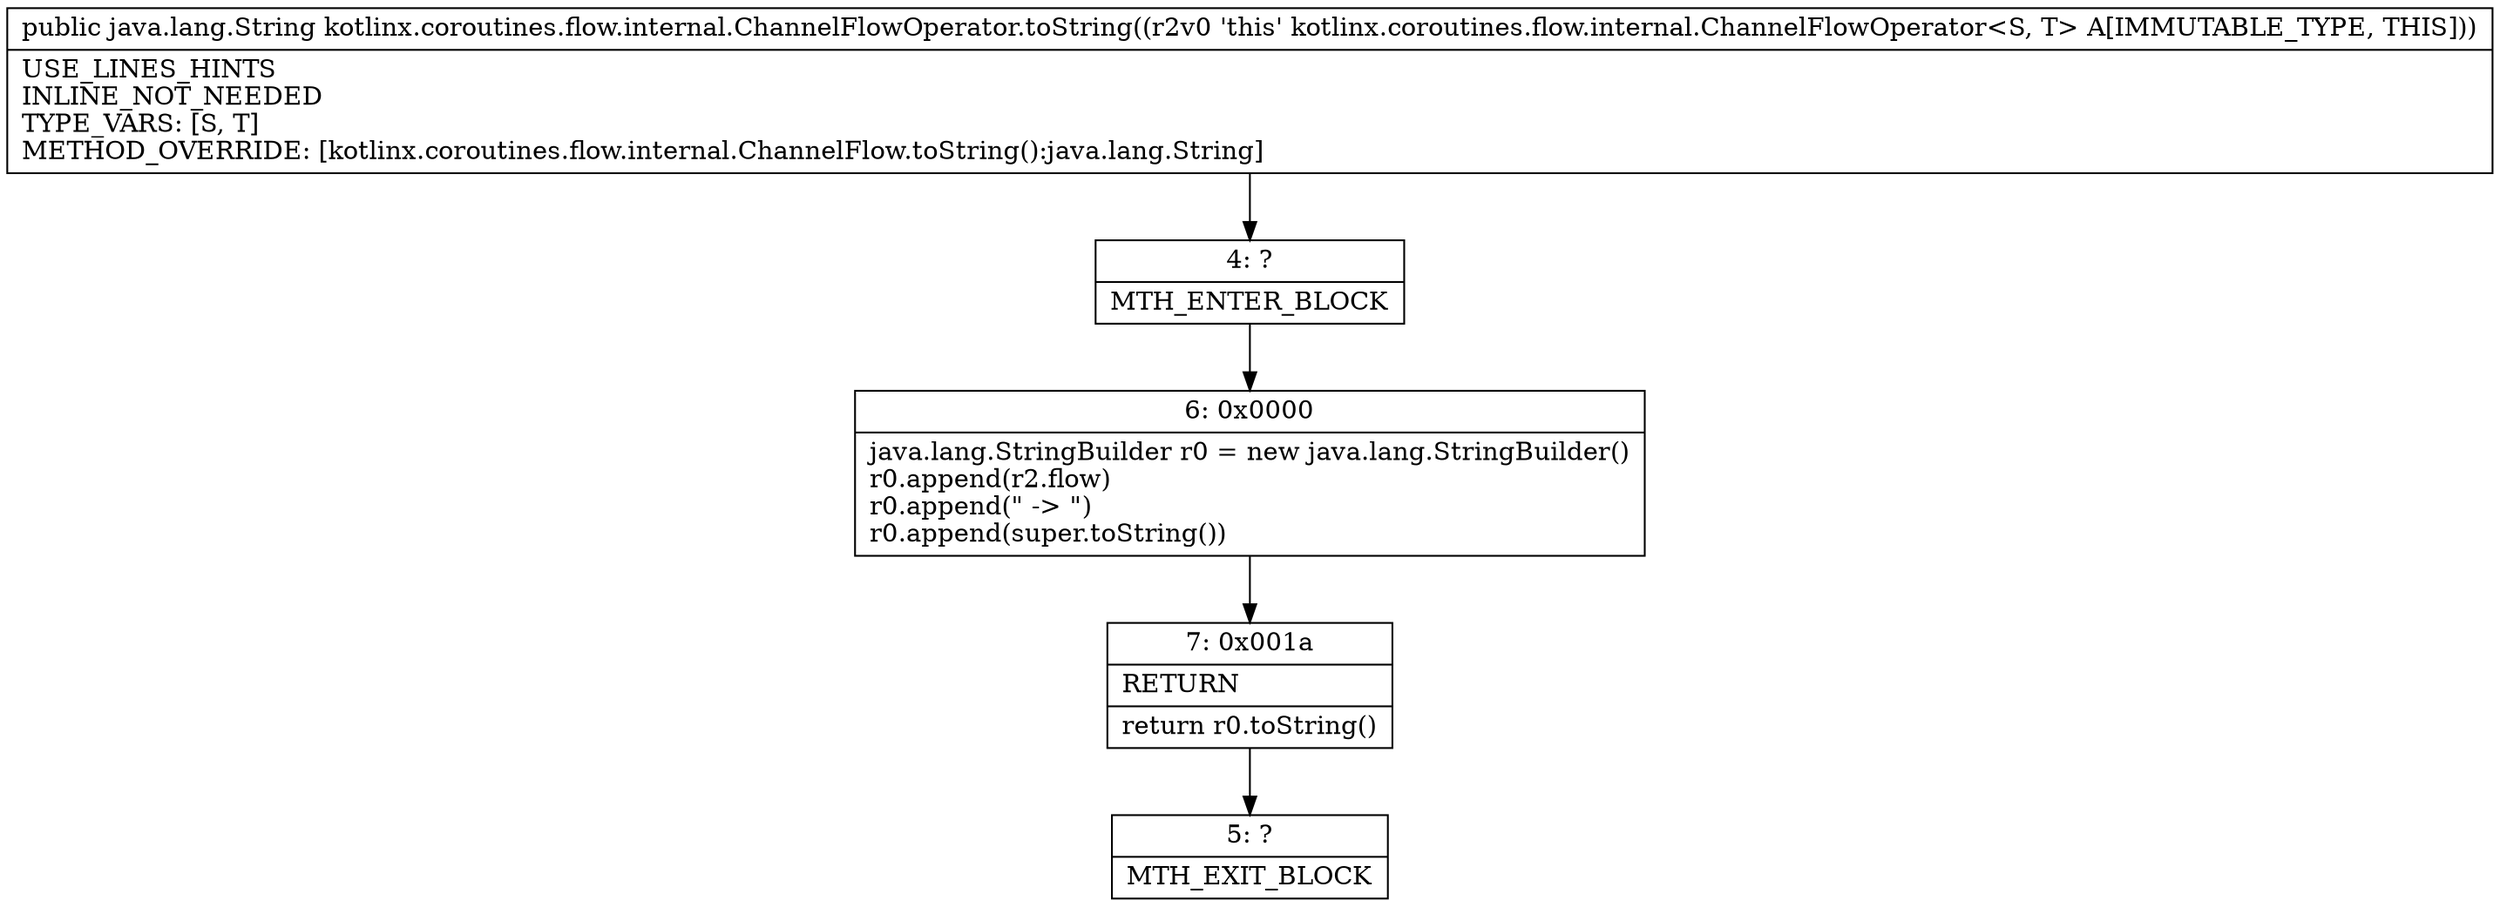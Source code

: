 digraph "CFG forkotlinx.coroutines.flow.internal.ChannelFlowOperator.toString()Ljava\/lang\/String;" {
Node_4 [shape=record,label="{4\:\ ?|MTH_ENTER_BLOCK\l}"];
Node_6 [shape=record,label="{6\:\ 0x0000|java.lang.StringBuilder r0 = new java.lang.StringBuilder()\lr0.append(r2.flow)\lr0.append(\" \-\> \")\lr0.append(super.toString())\l}"];
Node_7 [shape=record,label="{7\:\ 0x001a|RETURN\l|return r0.toString()\l}"];
Node_5 [shape=record,label="{5\:\ ?|MTH_EXIT_BLOCK\l}"];
MethodNode[shape=record,label="{public java.lang.String kotlinx.coroutines.flow.internal.ChannelFlowOperator.toString((r2v0 'this' kotlinx.coroutines.flow.internal.ChannelFlowOperator\<S, T\> A[IMMUTABLE_TYPE, THIS]))  | USE_LINES_HINTS\lINLINE_NOT_NEEDED\lTYPE_VARS: [S, T]\lMETHOD_OVERRIDE: [kotlinx.coroutines.flow.internal.ChannelFlow.toString():java.lang.String]\l}"];
MethodNode -> Node_4;Node_4 -> Node_6;
Node_6 -> Node_7;
Node_7 -> Node_5;
}


